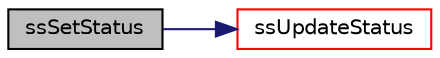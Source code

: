 digraph "ssSetStatus"
{
  edge [fontname="Helvetica",fontsize="10",labelfontname="Helvetica",labelfontsize="10"];
  node [fontname="Helvetica",fontsize="10",shape=record];
  rankdir="LR";
  Node21 [label="ssSetStatus",height=0.2,width=0.4,color="black", fillcolor="grey75", style="filled", fontcolor="black"];
  Node21 -> Node22 [color="midnightblue",fontsize="10",style="solid",fontname="Helvetica"];
  Node22 [label="ssUpdateStatus",height=0.2,width=0.4,color="red", fillcolor="white", style="filled",URL="$status_8c.html#a163c3ee102397bef342e6e3e56b78a69"];
}
